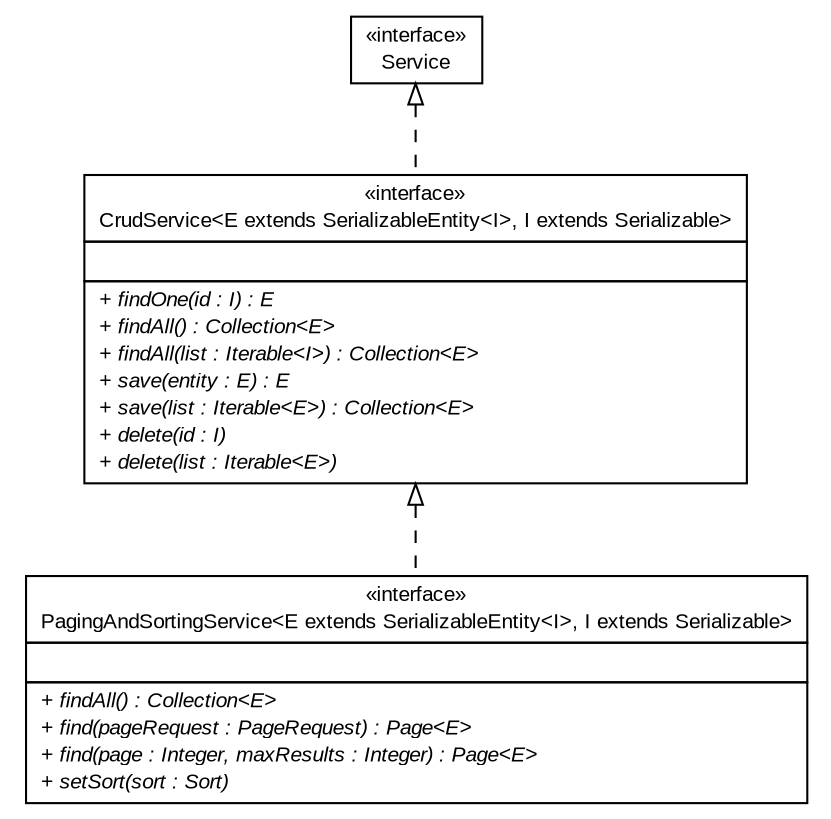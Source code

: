 #!/usr/local/bin/dot
#
# Class diagram 
# Generated by UMLGraph version R5_6 (http://www.umlgraph.org/)
#

digraph G {
	edge [fontname="arial",fontsize=10,labelfontname="arial",labelfontsize=10];
	node [fontname="arial",fontsize=10,shape=plaintext];
	nodesep=0.25;
	ranksep=0.5;
	// br.gov.to.sefaz.common.service.iface.Service
	c18 [label=<<table title="br.gov.to.sefaz.common.service.iface.Service" border="0" cellborder="1" cellspacing="0" cellpadding="2" port="p" href="./Service.html">
		<tr><td><table border="0" cellspacing="0" cellpadding="1">
<tr><td align="center" balign="center"> &#171;interface&#187; </td></tr>
<tr><td align="center" balign="center"> Service </td></tr>
		</table></td></tr>
		</table>>, URL="./Service.html", fontname="arial", fontcolor="black", fontsize=10.0];
	// br.gov.to.sefaz.common.service.iface.PagingAndSortingService<E extends br.gov.to.sefaz.common.model.SerializableEntity<I>, I extends java.io.Serializable>
	c19 [label=<<table title="br.gov.to.sefaz.common.service.iface.PagingAndSortingService" border="0" cellborder="1" cellspacing="0" cellpadding="2" port="p" href="./PagingAndSortingService.html">
		<tr><td><table border="0" cellspacing="0" cellpadding="1">
<tr><td align="center" balign="center"> &#171;interface&#187; </td></tr>
<tr><td align="center" balign="center"> PagingAndSortingService&lt;E extends SerializableEntity&lt;I&gt;, I extends Serializable&gt; </td></tr>
		</table></td></tr>
		<tr><td><table border="0" cellspacing="0" cellpadding="1">
<tr><td align="left" balign="left">  </td></tr>
		</table></td></tr>
		<tr><td><table border="0" cellspacing="0" cellpadding="1">
<tr><td align="left" balign="left"><font face="arial italic" point-size="10.0"> + findAll() : Collection&lt;E&gt; </font></td></tr>
<tr><td align="left" balign="left"><font face="arial italic" point-size="10.0"> + find(pageRequest : PageRequest) : Page&lt;E&gt; </font></td></tr>
<tr><td align="left" balign="left"><font face="arial italic" point-size="10.0"> + find(page : Integer, maxResults : Integer) : Page&lt;E&gt; </font></td></tr>
<tr><td align="left" balign="left"><font face="arial italic" point-size="10.0"> + setSort(sort : Sort) </font></td></tr>
		</table></td></tr>
		</table>>, URL="./PagingAndSortingService.html", fontname="arial", fontcolor="black", fontsize=10.0];
	// br.gov.to.sefaz.common.service.iface.CrudService<E extends br.gov.to.sefaz.common.model.SerializableEntity<I>, I extends java.io.Serializable>
	c20 [label=<<table title="br.gov.to.sefaz.common.service.iface.CrudService" border="0" cellborder="1" cellspacing="0" cellpadding="2" port="p" href="./CrudService.html">
		<tr><td><table border="0" cellspacing="0" cellpadding="1">
<tr><td align="center" balign="center"> &#171;interface&#187; </td></tr>
<tr><td align="center" balign="center"> CrudService&lt;E extends SerializableEntity&lt;I&gt;, I extends Serializable&gt; </td></tr>
		</table></td></tr>
		<tr><td><table border="0" cellspacing="0" cellpadding="1">
<tr><td align="left" balign="left">  </td></tr>
		</table></td></tr>
		<tr><td><table border="0" cellspacing="0" cellpadding="1">
<tr><td align="left" balign="left"><font face="arial italic" point-size="10.0"> + findOne(id : I) : E </font></td></tr>
<tr><td align="left" balign="left"><font face="arial italic" point-size="10.0"> + findAll() : Collection&lt;E&gt; </font></td></tr>
<tr><td align="left" balign="left"><font face="arial italic" point-size="10.0"> + findAll(list : Iterable&lt;I&gt;) : Collection&lt;E&gt; </font></td></tr>
<tr><td align="left" balign="left"><font face="arial italic" point-size="10.0"> + save(entity : E) : E </font></td></tr>
<tr><td align="left" balign="left"><font face="arial italic" point-size="10.0"> + save(list : Iterable&lt;E&gt;) : Collection&lt;E&gt; </font></td></tr>
<tr><td align="left" balign="left"><font face="arial italic" point-size="10.0"> + delete(id : I) </font></td></tr>
<tr><td align="left" balign="left"><font face="arial italic" point-size="10.0"> + delete(list : Iterable&lt;E&gt;) </font></td></tr>
		</table></td></tr>
		</table>>, URL="./CrudService.html", fontname="arial", fontcolor="black", fontsize=10.0];
	//br.gov.to.sefaz.common.service.iface.PagingAndSortingService<E extends br.gov.to.sefaz.common.model.SerializableEntity<I>, I extends java.io.Serializable> implements br.gov.to.sefaz.common.service.iface.CrudService<E extends br.gov.to.sefaz.common.model.SerializableEntity<I>, I extends java.io.Serializable>
	c20:p -> c19:p [dir=back,arrowtail=empty,style=dashed];
	//br.gov.to.sefaz.common.service.iface.CrudService<E extends br.gov.to.sefaz.common.model.SerializableEntity<I>, I extends java.io.Serializable> implements br.gov.to.sefaz.common.service.iface.Service
	c18:p -> c20:p [dir=back,arrowtail=empty,style=dashed];
}

